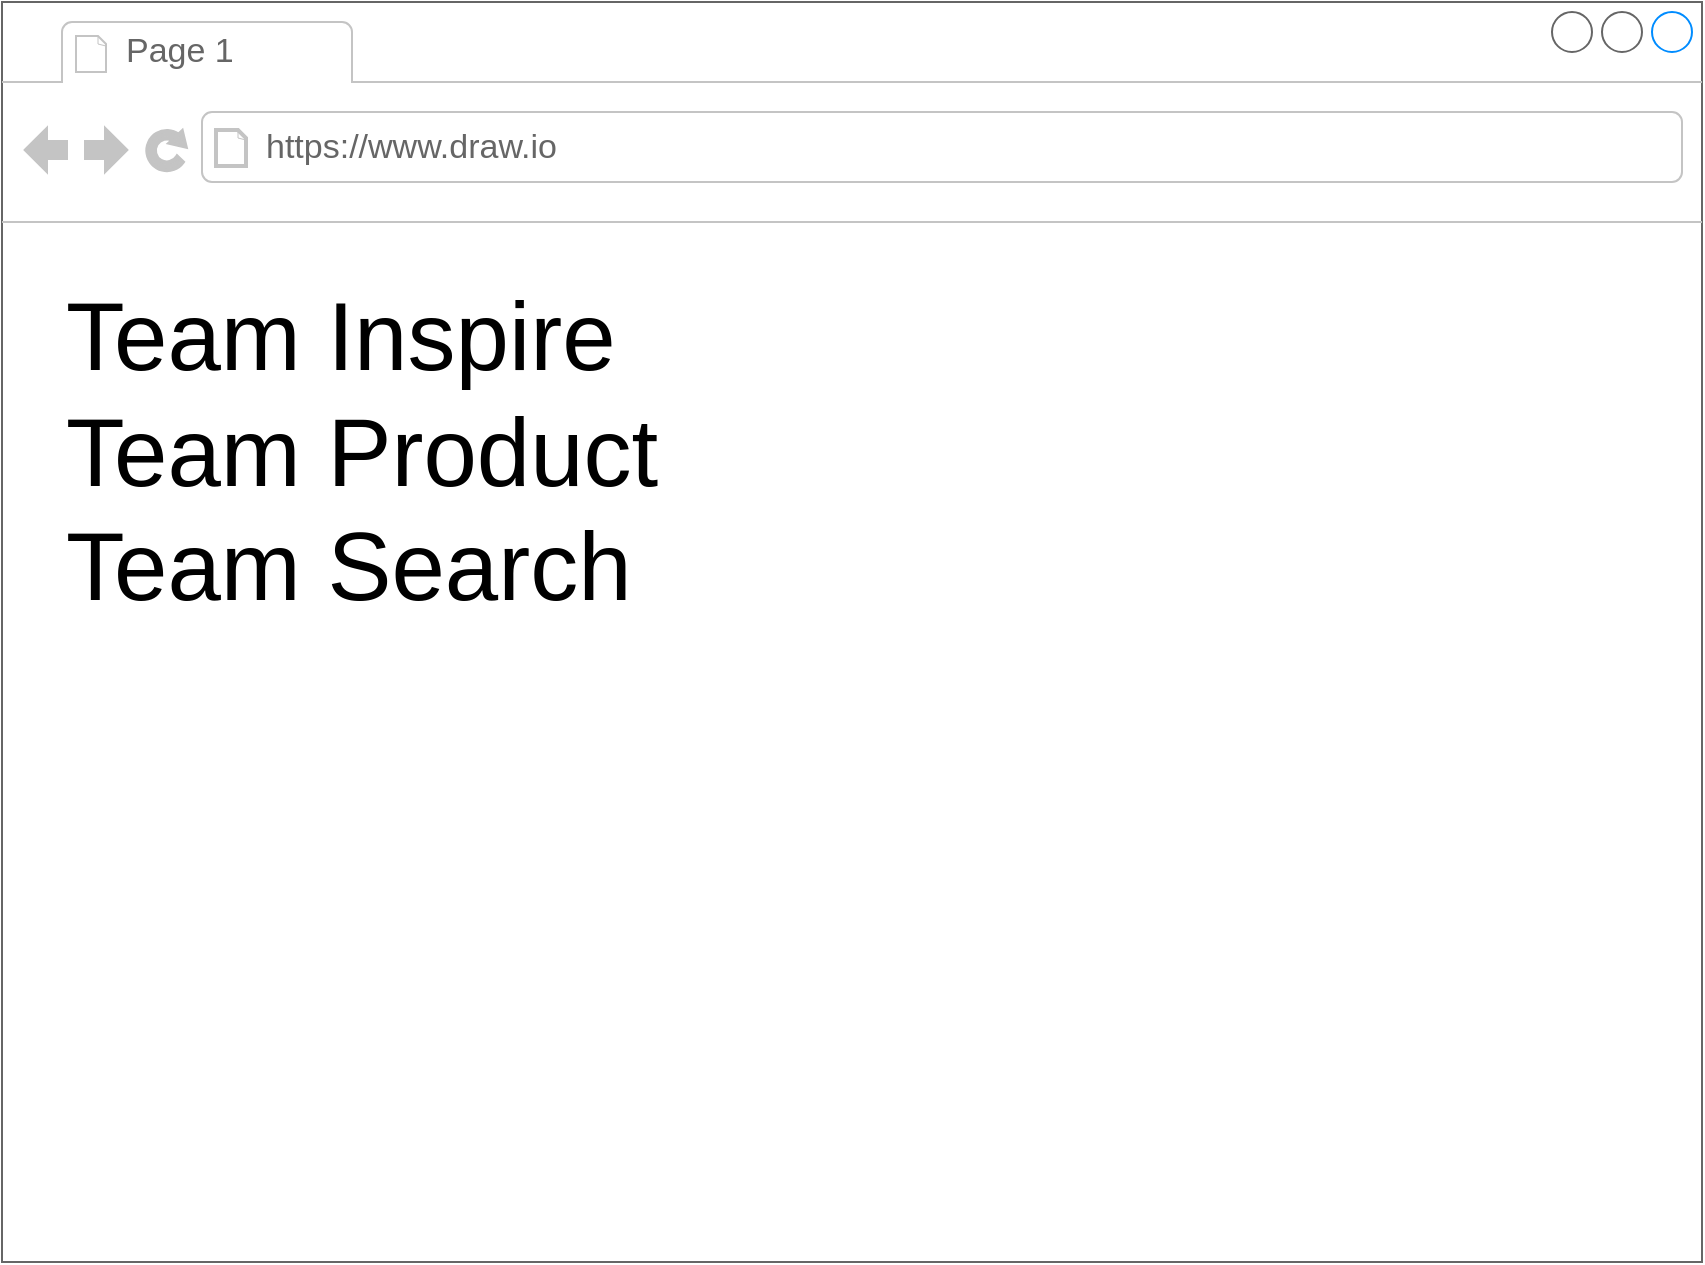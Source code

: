 <mxfile>
    <diagram id="w4NRJRUbfX9qJH2JdgkT" name="Page-1">
        <mxGraphModel dx="498" dy="402" grid="1" gridSize="10" guides="1" tooltips="1" connect="1" arrows="1" fold="1" page="1" pageScale="1" pageWidth="850" pageHeight="1100" math="0" shadow="0">
            <root>
                <mxCell id="0"/>
                <mxCell id="1" parent="0"/>
                <mxCell id="3" value="" style="strokeWidth=1;shadow=0;dashed=0;align=center;html=1;shape=mxgraph.mockup.containers.browserWindow;rSize=0;strokeColor=#666666;strokeColor2=#008cff;strokeColor3=#c4c4c4;mainText=,;recursiveResize=0;" parent="1" vertex="1">
                    <mxGeometry y="10" width="850" height="630" as="geometry"/>
                </mxCell>
                <mxCell id="6" value="Page 1" style="strokeWidth=1;shadow=0;dashed=0;align=center;html=1;shape=mxgraph.mockup.containers.anchor;fontSize=17;fontColor=#666666;align=left;" parent="3" vertex="1">
                    <mxGeometry x="60" y="12" width="110" height="26" as="geometry"/>
                </mxCell>
                <mxCell id="7" value="https://www.draw.io" style="strokeWidth=1;shadow=0;dashed=0;align=center;html=1;shape=mxgraph.mockup.containers.anchor;rSize=0;fontSize=17;fontColor=#666666;align=left;" parent="3" vertex="1">
                    <mxGeometry x="130" y="60" width="250" height="26" as="geometry"/>
                </mxCell>
                <mxCell id="8" value="&lt;font style=&quot;font-size: 48px ; line-height: 120%&quot;&gt;Team Inspire&lt;br&gt;Team Product&lt;br&gt;Team Search&lt;br&gt;&lt;/font&gt;" style="rounded=0;whiteSpace=wrap;html=1;strokeWidth=4;dashed=1;fillColor=none;align=left;strokeColor=none;" vertex="1" parent="1">
                    <mxGeometry x="30" y="150" width="540" height="170" as="geometry"/>
                </mxCell>
            </root>
        </mxGraphModel>
    </diagram>
</mxfile>